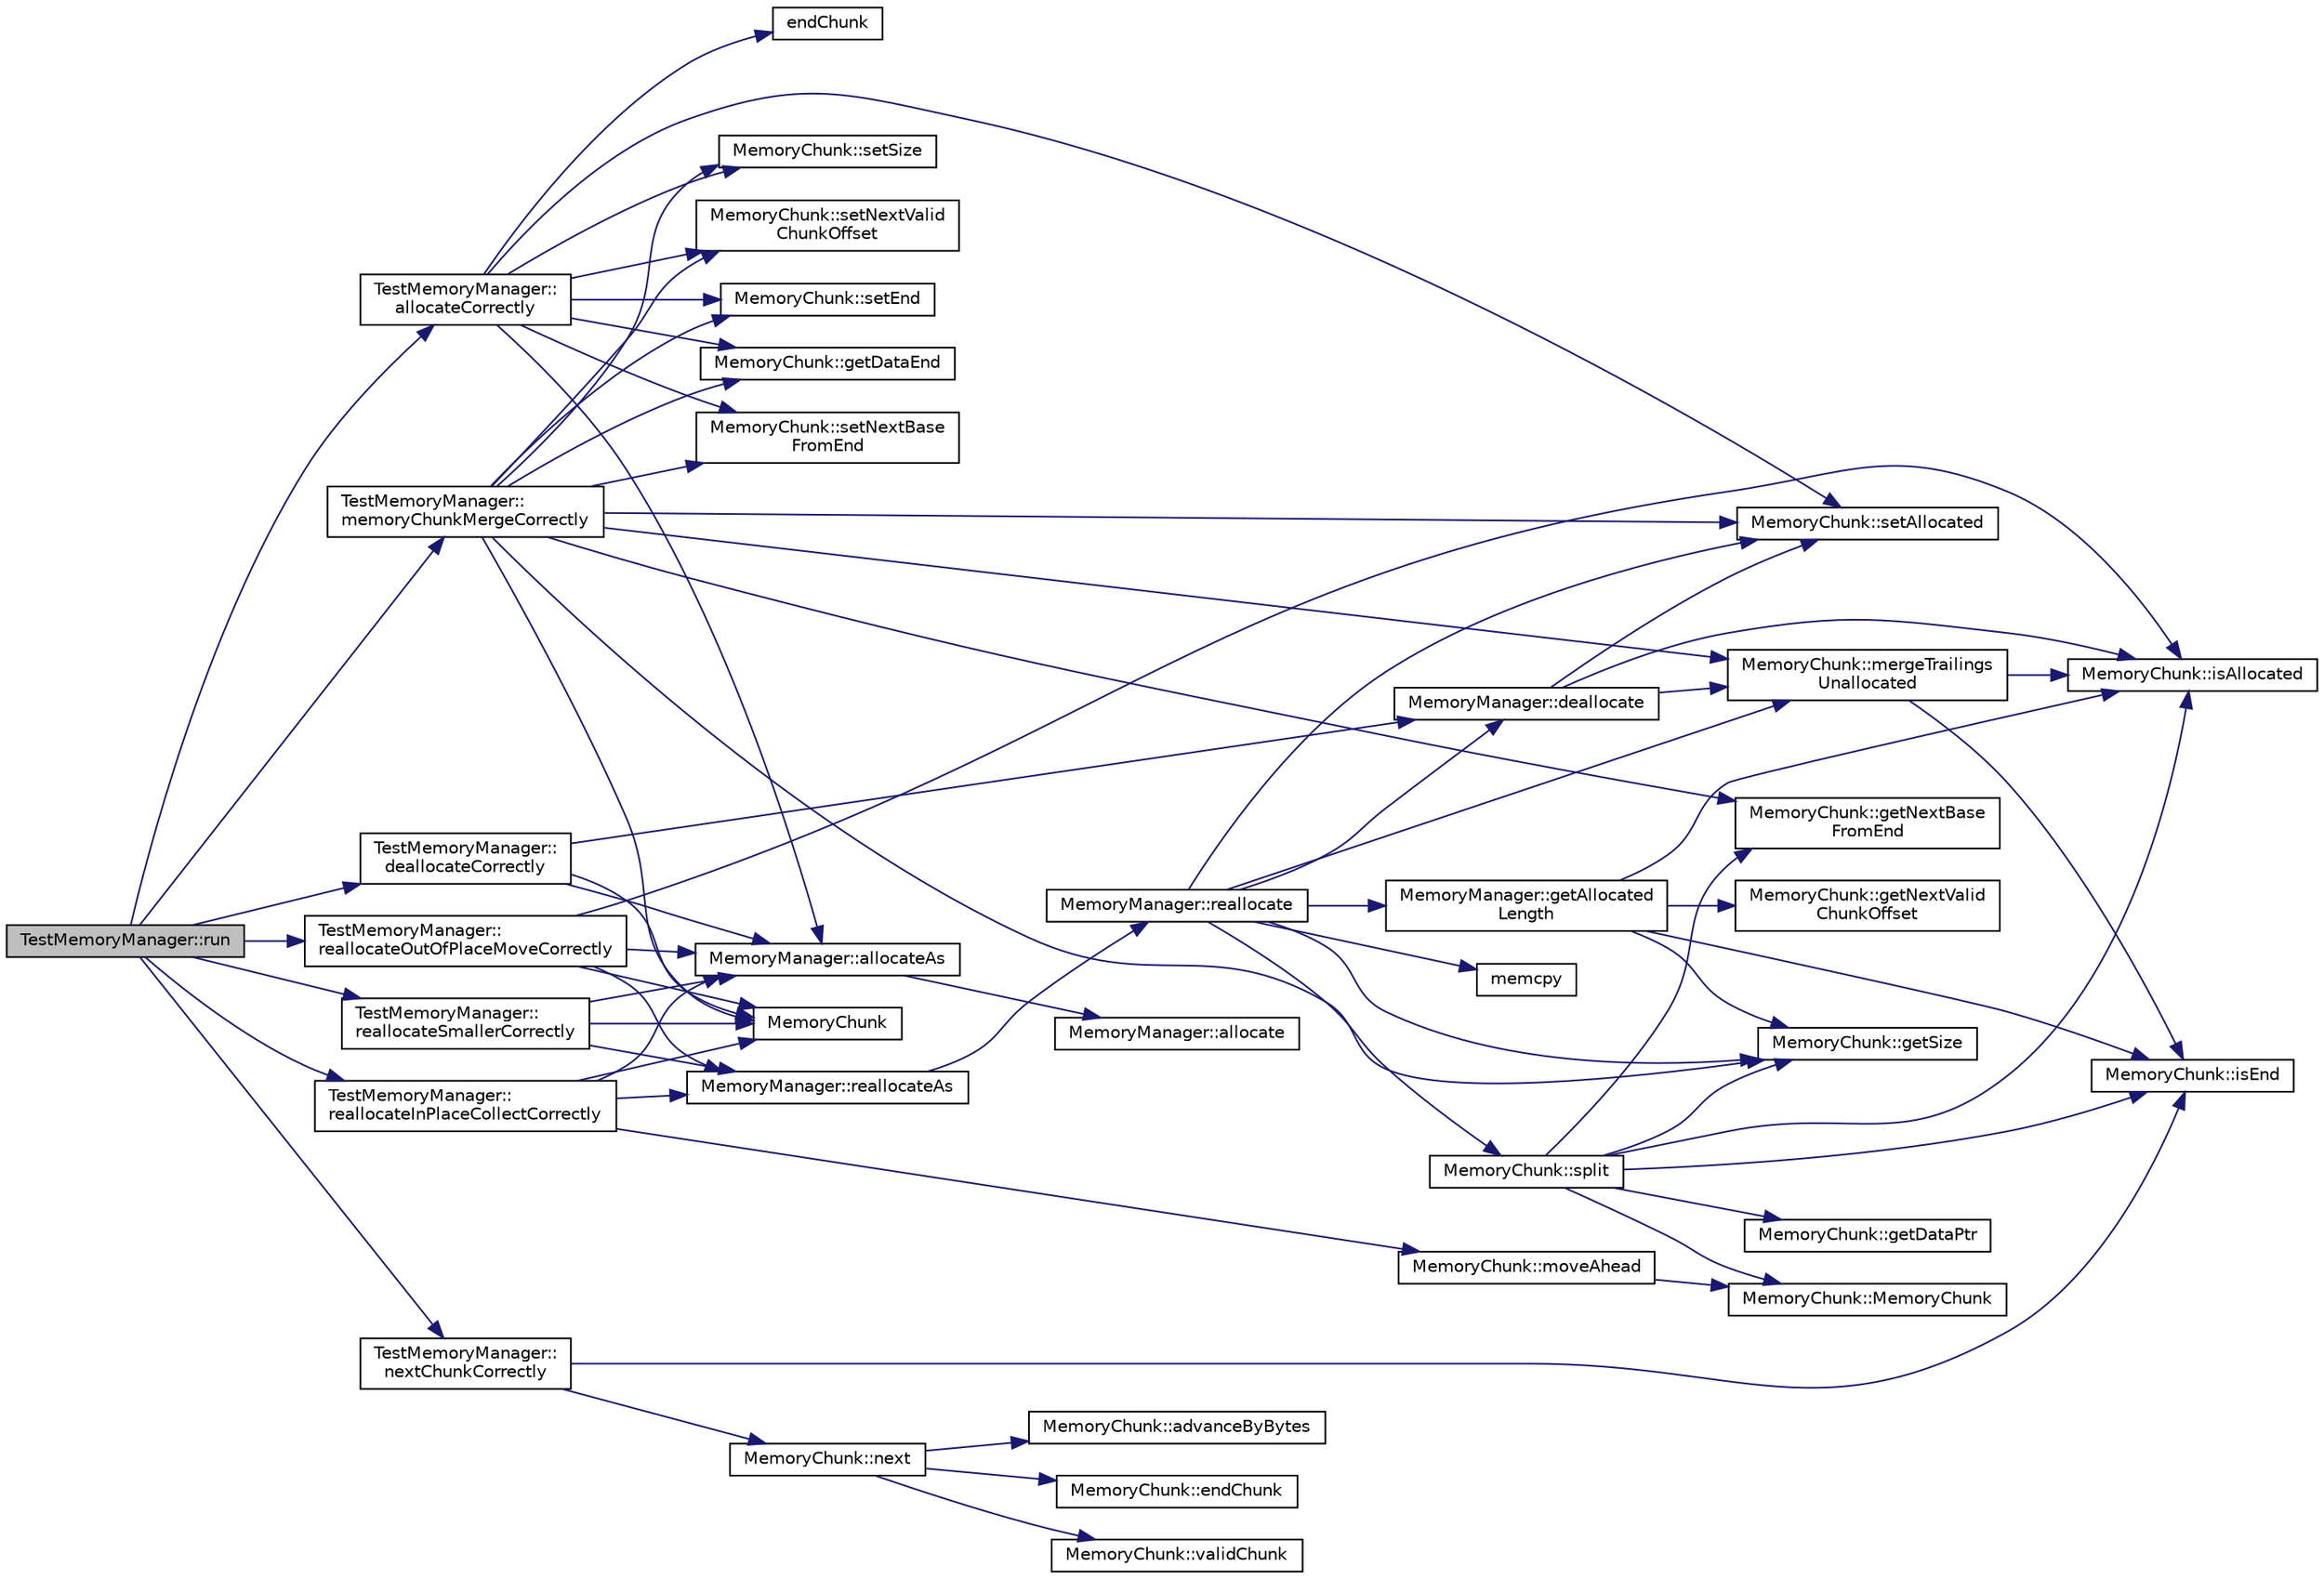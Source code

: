 digraph "TestMemoryManager::run"
{
  edge [fontname="Helvetica",fontsize="10",labelfontname="Helvetica",labelfontsize="10"];
  node [fontname="Helvetica",fontsize="10",shape=record];
  rankdir="LR";
  Node132 [label="TestMemoryManager::run",height=0.2,width=0.4,color="black", fillcolor="grey75", style="filled", fontcolor="black"];
  Node132 -> Node133 [color="midnightblue",fontsize="10",style="solid",fontname="Helvetica"];
  Node133 [label="TestMemoryManager::\lmemoryChunkMergeCorrectly",height=0.2,width=0.4,color="black", fillcolor="white", style="filled",URL="$de/d58/class_test_memory_manager.html#a39f10451ea83116596e318cd89d6bfbf"];
  Node133 -> Node134 [color="midnightblue",fontsize="10",style="solid",fontname="Helvetica"];
  Node134 [label="MemoryChunk::setAllocated",height=0.2,width=0.4,color="black", fillcolor="white", style="filled",URL="$d4/d1d/class_memory_chunk.html#ae1d0e05382c171f1720f5b3d0fc62eab"];
  Node133 -> Node135 [color="midnightblue",fontsize="10",style="solid",fontname="Helvetica"];
  Node135 [label="MemoryChunk::setNextBase\lFromEnd",height=0.2,width=0.4,color="black", fillcolor="white", style="filled",URL="$d4/d1d/class_memory_chunk.html#a1055c99bbafcb002f9e0bcb3700907ed"];
  Node133 -> Node136 [color="midnightblue",fontsize="10",style="solid",fontname="Helvetica"];
  Node136 [label="MemoryChunk::setSize",height=0.2,width=0.4,color="black", fillcolor="white", style="filled",URL="$d4/d1d/class_memory_chunk.html#ad6832d76e07e15e36efcf3571b5c62a8"];
  Node133 -> Node137 [color="midnightblue",fontsize="10",style="solid",fontname="Helvetica"];
  Node137 [label="MemoryChunk::setNextValid\lChunkOffset",height=0.2,width=0.4,color="black", fillcolor="white", style="filled",URL="$d4/d1d/class_memory_chunk.html#a335be9ffa8cdbaabb7eedea66b2ac501"];
  Node133 -> Node138 [color="midnightblue",fontsize="10",style="solid",fontname="Helvetica"];
  Node138 [label="MemoryChunk::setEnd",height=0.2,width=0.4,color="black", fillcolor="white", style="filled",URL="$d4/d1d/class_memory_chunk.html#a01854d44de711dc83c31b64dc4b247f1"];
  Node133 -> Node139 [color="midnightblue",fontsize="10",style="solid",fontname="Helvetica"];
  Node139 [label="MemoryChunk",height=0.2,width=0.4,color="black", fillcolor="white", style="filled",URL="$d9/df6/_memory_chunk_8h.html#ab00b3724e742475821d4471ec24f4707"];
  Node133 -> Node140 [color="midnightblue",fontsize="10",style="solid",fontname="Helvetica"];
  Node140 [label="MemoryChunk::getSize",height=0.2,width=0.4,color="black", fillcolor="white", style="filled",URL="$d4/d1d/class_memory_chunk.html#aa112bc700f6a7ee7a97cb8821d55c701"];
  Node133 -> Node141 [color="midnightblue",fontsize="10",style="solid",fontname="Helvetica"];
  Node141 [label="MemoryChunk::getNextBase\lFromEnd",height=0.2,width=0.4,color="black", fillcolor="white", style="filled",URL="$d4/d1d/class_memory_chunk.html#ab2cca8d381c3167dae31bb4fdc23affc"];
  Node133 -> Node142 [color="midnightblue",fontsize="10",style="solid",fontname="Helvetica"];
  Node142 [label="MemoryChunk::getDataEnd",height=0.2,width=0.4,color="black", fillcolor="white", style="filled",URL="$d4/d1d/class_memory_chunk.html#a71a93ac48c88dbaeceb31d1450ffc3c5"];
  Node133 -> Node143 [color="midnightblue",fontsize="10",style="solid",fontname="Helvetica"];
  Node143 [label="MemoryChunk::mergeTrailings\lUnallocated",height=0.2,width=0.4,color="black", fillcolor="white", style="filled",URL="$d4/d1d/class_memory_chunk.html#aaa4324b78e79aaf3c4ec5062d0bddba4"];
  Node143 -> Node144 [color="midnightblue",fontsize="10",style="solid",fontname="Helvetica"];
  Node144 [label="MemoryChunk::isAllocated",height=0.2,width=0.4,color="black", fillcolor="white", style="filled",URL="$d4/d1d/class_memory_chunk.html#ae4ec0a942bb577ece9a1ec0413ba829f"];
  Node143 -> Node145 [color="midnightblue",fontsize="10",style="solid",fontname="Helvetica"];
  Node145 [label="MemoryChunk::isEnd",height=0.2,width=0.4,color="black", fillcolor="white", style="filled",URL="$d4/d1d/class_memory_chunk.html#a77532081c761e7680970a9dcb0c29660"];
  Node132 -> Node146 [color="midnightblue",fontsize="10",style="solid",fontname="Helvetica"];
  Node146 [label="TestMemoryManager::\lallocateCorrectly",height=0.2,width=0.4,color="black", fillcolor="white", style="filled",URL="$de/d58/class_test_memory_manager.html#a5eb58c7aceefbe84ef99e217c2b30cdc"];
  Node146 -> Node136 [color="midnightblue",fontsize="10",style="solid",fontname="Helvetica"];
  Node146 -> Node135 [color="midnightblue",fontsize="10",style="solid",fontname="Helvetica"];
  Node146 -> Node137 [color="midnightblue",fontsize="10",style="solid",fontname="Helvetica"];
  Node146 -> Node134 [color="midnightblue",fontsize="10",style="solid",fontname="Helvetica"];
  Node146 -> Node138 [color="midnightblue",fontsize="10",style="solid",fontname="Helvetica"];
  Node146 -> Node147 [color="midnightblue",fontsize="10",style="solid",fontname="Helvetica"];
  Node147 [label="endChunk",height=0.2,width=0.4,color="black", fillcolor="white", style="filled",URL="$d9/df6/_memory_chunk_8h.html#a27a058ff0029e13aa516897bfe9badf2"];
  Node146 -> Node142 [color="midnightblue",fontsize="10",style="solid",fontname="Helvetica"];
  Node146 -> Node148 [color="midnightblue",fontsize="10",style="solid",fontname="Helvetica"];
  Node148 [label="MemoryManager::allocateAs",height=0.2,width=0.4,color="black", fillcolor="white", style="filled",URL="$d7/dff/class_memory_manager.html#a98db433aa911826282a28fedcb6e7a78"];
  Node148 -> Node149 [color="midnightblue",fontsize="10",style="solid",fontname="Helvetica"];
  Node149 [label="MemoryManager::allocate",height=0.2,width=0.4,color="black", fillcolor="white", style="filled",URL="$d7/dff/class_memory_manager.html#ac2881a6dbbd6c0312f05761718ac6f08"];
  Node132 -> Node150 [color="midnightblue",fontsize="10",style="solid",fontname="Helvetica"];
  Node150 [label="TestMemoryManager::\lnextChunkCorrectly",height=0.2,width=0.4,color="black", fillcolor="white", style="filled",URL="$de/d58/class_test_memory_manager.html#a62654fd075a26f6944e9a45beebaae1f"];
  Node150 -> Node151 [color="midnightblue",fontsize="10",style="solid",fontname="Helvetica"];
  Node151 [label="MemoryChunk::next",height=0.2,width=0.4,color="black", fillcolor="white", style="filled",URL="$d4/d1d/class_memory_chunk.html#a4cdc4796b4fe962c6cbf386bf82c4f0a"];
  Node151 -> Node152 [color="midnightblue",fontsize="10",style="solid",fontname="Helvetica"];
  Node152 [label="MemoryChunk::endChunk",height=0.2,width=0.4,color="black", fillcolor="white", style="filled",URL="$d4/d1d/class_memory_chunk.html#a5cb5ae2b25f743044da9ac8121eb810e"];
  Node151 -> Node153 [color="midnightblue",fontsize="10",style="solid",fontname="Helvetica"];
  Node153 [label="MemoryChunk::validChunk",height=0.2,width=0.4,color="black", fillcolor="white", style="filled",URL="$d4/d1d/class_memory_chunk.html#acc575b5a85e63afc79f121b6ba71fbb2"];
  Node151 -> Node154 [color="midnightblue",fontsize="10",style="solid",fontname="Helvetica"];
  Node154 [label="MemoryChunk::advanceByBytes",height=0.2,width=0.4,color="black", fillcolor="white", style="filled",URL="$d4/d1d/class_memory_chunk.html#aae8721905aad927f06d2a4860196d86f"];
  Node150 -> Node145 [color="midnightblue",fontsize="10",style="solid",fontname="Helvetica"];
  Node132 -> Node155 [color="midnightblue",fontsize="10",style="solid",fontname="Helvetica"];
  Node155 [label="TestMemoryManager::\ldeallocateCorrectly",height=0.2,width=0.4,color="black", fillcolor="white", style="filled",URL="$de/d58/class_test_memory_manager.html#a0df022882a44e969830ab5d24b827dff"];
  Node155 -> Node148 [color="midnightblue",fontsize="10",style="solid",fontname="Helvetica"];
  Node155 -> Node139 [color="midnightblue",fontsize="10",style="solid",fontname="Helvetica"];
  Node155 -> Node156 [color="midnightblue",fontsize="10",style="solid",fontname="Helvetica"];
  Node156 [label="MemoryManager::deallocate",height=0.2,width=0.4,color="black", fillcolor="white", style="filled",URL="$d7/dff/class_memory_manager.html#a41a3c946c368918bdb6e4b441080fb8b"];
  Node156 -> Node144 [color="midnightblue",fontsize="10",style="solid",fontname="Helvetica"];
  Node156 -> Node134 [color="midnightblue",fontsize="10",style="solid",fontname="Helvetica"];
  Node156 -> Node143 [color="midnightblue",fontsize="10",style="solid",fontname="Helvetica"];
  Node132 -> Node157 [color="midnightblue",fontsize="10",style="solid",fontname="Helvetica"];
  Node157 [label="TestMemoryManager::\lreallocateInPlaceCollectCorrectly",height=0.2,width=0.4,color="black", fillcolor="white", style="filled",URL="$de/d58/class_test_memory_manager.html#a234bf5990122de78b826e431d3c79292"];
  Node157 -> Node148 [color="midnightblue",fontsize="10",style="solid",fontname="Helvetica"];
  Node157 -> Node139 [color="midnightblue",fontsize="10",style="solid",fontname="Helvetica"];
  Node157 -> Node158 [color="midnightblue",fontsize="10",style="solid",fontname="Helvetica"];
  Node158 [label="MemoryChunk::moveAhead",height=0.2,width=0.4,color="black", fillcolor="white", style="filled",URL="$d4/d1d/class_memory_chunk.html#aa394b13e0280bfb9fa945d263fd7849f"];
  Node158 -> Node159 [color="midnightblue",fontsize="10",style="solid",fontname="Helvetica"];
  Node159 [label="MemoryChunk::MemoryChunk",height=0.2,width=0.4,color="black", fillcolor="white", style="filled",URL="$d4/d1d/class_memory_chunk.html#aefec33edaebef2383fc1fa09be698433"];
  Node157 -> Node160 [color="midnightblue",fontsize="10",style="solid",fontname="Helvetica"];
  Node160 [label="MemoryManager::reallocateAs",height=0.2,width=0.4,color="black", fillcolor="white", style="filled",URL="$d7/dff/class_memory_manager.html#a8b00309605d94f159b1a9b4a1b63e15f"];
  Node160 -> Node161 [color="midnightblue",fontsize="10",style="solid",fontname="Helvetica"];
  Node161 [label="MemoryManager::reallocate",height=0.2,width=0.4,color="black", fillcolor="white", style="filled",URL="$d7/dff/class_memory_manager.html#a17da19580dc9a1c21d4d1a6ca6674f6b"];
  Node161 -> Node156 [color="midnightblue",fontsize="10",style="solid",fontname="Helvetica"];
  Node161 -> Node162 [color="midnightblue",fontsize="10",style="solid",fontname="Helvetica"];
  Node162 [label="MemoryManager::getAllocated\lLength",height=0.2,width=0.4,color="black", fillcolor="white", style="filled",URL="$d7/dff/class_memory_manager.html#a6f9d398838761d0ad08090b40fffd863"];
  Node162 -> Node163 [color="midnightblue",fontsize="10",style="solid",fontname="Helvetica"];
  Node163 [label="MemoryChunk::getNextValid\lChunkOffset",height=0.2,width=0.4,color="black", fillcolor="white", style="filled",URL="$d4/d1d/class_memory_chunk.html#ade085feee596267aef1ab33cc47b8a2d"];
  Node162 -> Node145 [color="midnightblue",fontsize="10",style="solid",fontname="Helvetica"];
  Node162 -> Node144 [color="midnightblue",fontsize="10",style="solid",fontname="Helvetica"];
  Node162 -> Node140 [color="midnightblue",fontsize="10",style="solid",fontname="Helvetica"];
  Node161 -> Node134 [color="midnightblue",fontsize="10",style="solid",fontname="Helvetica"];
  Node161 -> Node143 [color="midnightblue",fontsize="10",style="solid",fontname="Helvetica"];
  Node161 -> Node140 [color="midnightblue",fontsize="10",style="solid",fontname="Helvetica"];
  Node161 -> Node164 [color="midnightblue",fontsize="10",style="solid",fontname="Helvetica"];
  Node164 [label="MemoryChunk::split",height=0.2,width=0.4,color="black", fillcolor="white", style="filled",URL="$d4/d1d/class_memory_chunk.html#ae261e5561acf5a4e3c591b6b49e6a3bf"];
  Node164 -> Node145 [color="midnightblue",fontsize="10",style="solid",fontname="Helvetica"];
  Node164 -> Node144 [color="midnightblue",fontsize="10",style="solid",fontname="Helvetica"];
  Node164 -> Node140 [color="midnightblue",fontsize="10",style="solid",fontname="Helvetica"];
  Node164 -> Node165 [color="midnightblue",fontsize="10",style="solid",fontname="Helvetica"];
  Node165 [label="MemoryChunk::getDataPtr",height=0.2,width=0.4,color="black", fillcolor="white", style="filled",URL="$d4/d1d/class_memory_chunk.html#a76229a1376912890e4c358fec643d0eb"];
  Node164 -> Node159 [color="midnightblue",fontsize="10",style="solid",fontname="Helvetica"];
  Node164 -> Node141 [color="midnightblue",fontsize="10",style="solid",fontname="Helvetica"];
  Node161 -> Node166 [color="midnightblue",fontsize="10",style="solid",fontname="Helvetica"];
  Node166 [label="memcpy",height=0.2,width=0.4,color="black", fillcolor="white", style="filled",URL="$d1/d56/memcpy_8cpp.html#ab68eb7b07f8ada1c6c8bde74731d3de7"];
  Node132 -> Node167 [color="midnightblue",fontsize="10",style="solid",fontname="Helvetica"];
  Node167 [label="TestMemoryManager::\lreallocateOutOfPlaceMoveCorrectly",height=0.2,width=0.4,color="black", fillcolor="white", style="filled",URL="$de/d58/class_test_memory_manager.html#aa4c425d3295118b3bcda6b968386a8d6"];
  Node167 -> Node148 [color="midnightblue",fontsize="10",style="solid",fontname="Helvetica"];
  Node167 -> Node139 [color="midnightblue",fontsize="10",style="solid",fontname="Helvetica"];
  Node167 -> Node160 [color="midnightblue",fontsize="10",style="solid",fontname="Helvetica"];
  Node167 -> Node144 [color="midnightblue",fontsize="10",style="solid",fontname="Helvetica"];
  Node132 -> Node168 [color="midnightblue",fontsize="10",style="solid",fontname="Helvetica"];
  Node168 [label="TestMemoryManager::\lreallocateSmallerCorrectly",height=0.2,width=0.4,color="black", fillcolor="white", style="filled",URL="$de/d58/class_test_memory_manager.html#ab9473b249acedd81d0adbdacc5aafa51"];
  Node168 -> Node148 [color="midnightblue",fontsize="10",style="solid",fontname="Helvetica"];
  Node168 -> Node139 [color="midnightblue",fontsize="10",style="solid",fontname="Helvetica"];
  Node168 -> Node160 [color="midnightblue",fontsize="10",style="solid",fontname="Helvetica"];
}
